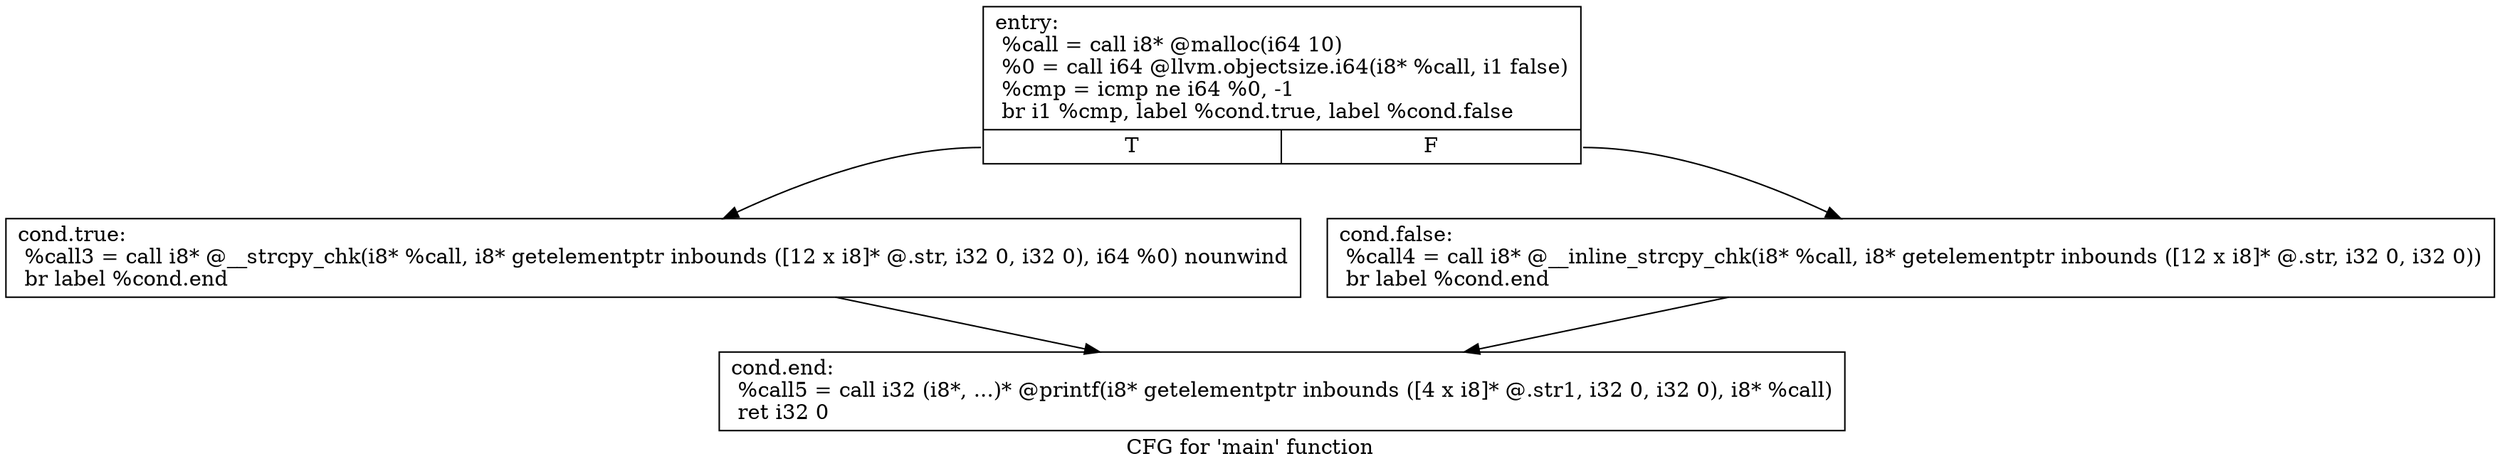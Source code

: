 digraph "CFG for 'main' function" {
	label="CFG for 'main' function";

	Node0x7ffe6a408980 [shape=record,label="{entry:\l  %call = call i8* @malloc(i64 10)\l  %0 = call i64 @llvm.objectsize.i64(i8* %call, i1 false)\l  %cmp = icmp ne i64 %0, -1\l  br i1 %cmp, label %cond.true, label %cond.false\l|{<s0>T|<s1>F}}"];
	Node0x7ffe6a408980:s0 -> Node0x7ffe6a4089d0;
	Node0x7ffe6a408980:s1 -> Node0x7ffe6a408a20;
	Node0x7ffe6a4089d0 [shape=record,label="{cond.true:                                        \l  %call3 = call i8* @__strcpy_chk(i8* %call, i8* getelementptr inbounds ([12 x i8]* @.str, i32 0, i32 0), i64 %0) nounwind\l  br label %cond.end\l}"];
	Node0x7ffe6a4089d0 -> Node0x7ffe6a408a70;
	Node0x7ffe6a408a20 [shape=record,label="{cond.false:                                       \l  %call4 = call i8* @__inline_strcpy_chk(i8* %call, i8* getelementptr inbounds ([12 x i8]* @.str, i32 0, i32 0))\l  br label %cond.end\l}"];
	Node0x7ffe6a408a20 -> Node0x7ffe6a408a70;
	Node0x7ffe6a408a70 [shape=record,label="{cond.end:                                         \l  %call5 = call i32 (i8*, ...)* @printf(i8* getelementptr inbounds ([4 x i8]* @.str1, i32 0, i32 0), i8* %call)\l  ret i32 0\l}"];
}
